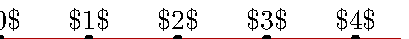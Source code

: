 \documentclass[border=5mm]{standalone}
\usepackage{luamplib}
\begin{document}
\mplibtextextlabel{enable}
\begin{mplibcode}
beginfig(1);
    draw (left--right) scaled 2in withcolor 2/3 red;
    for i=-4 upto 4:
        dotlabel.top("$" & decimal i & "$", (32i, 0));
    endfor
endfig;
\end{mplibcode}
\end{document}

